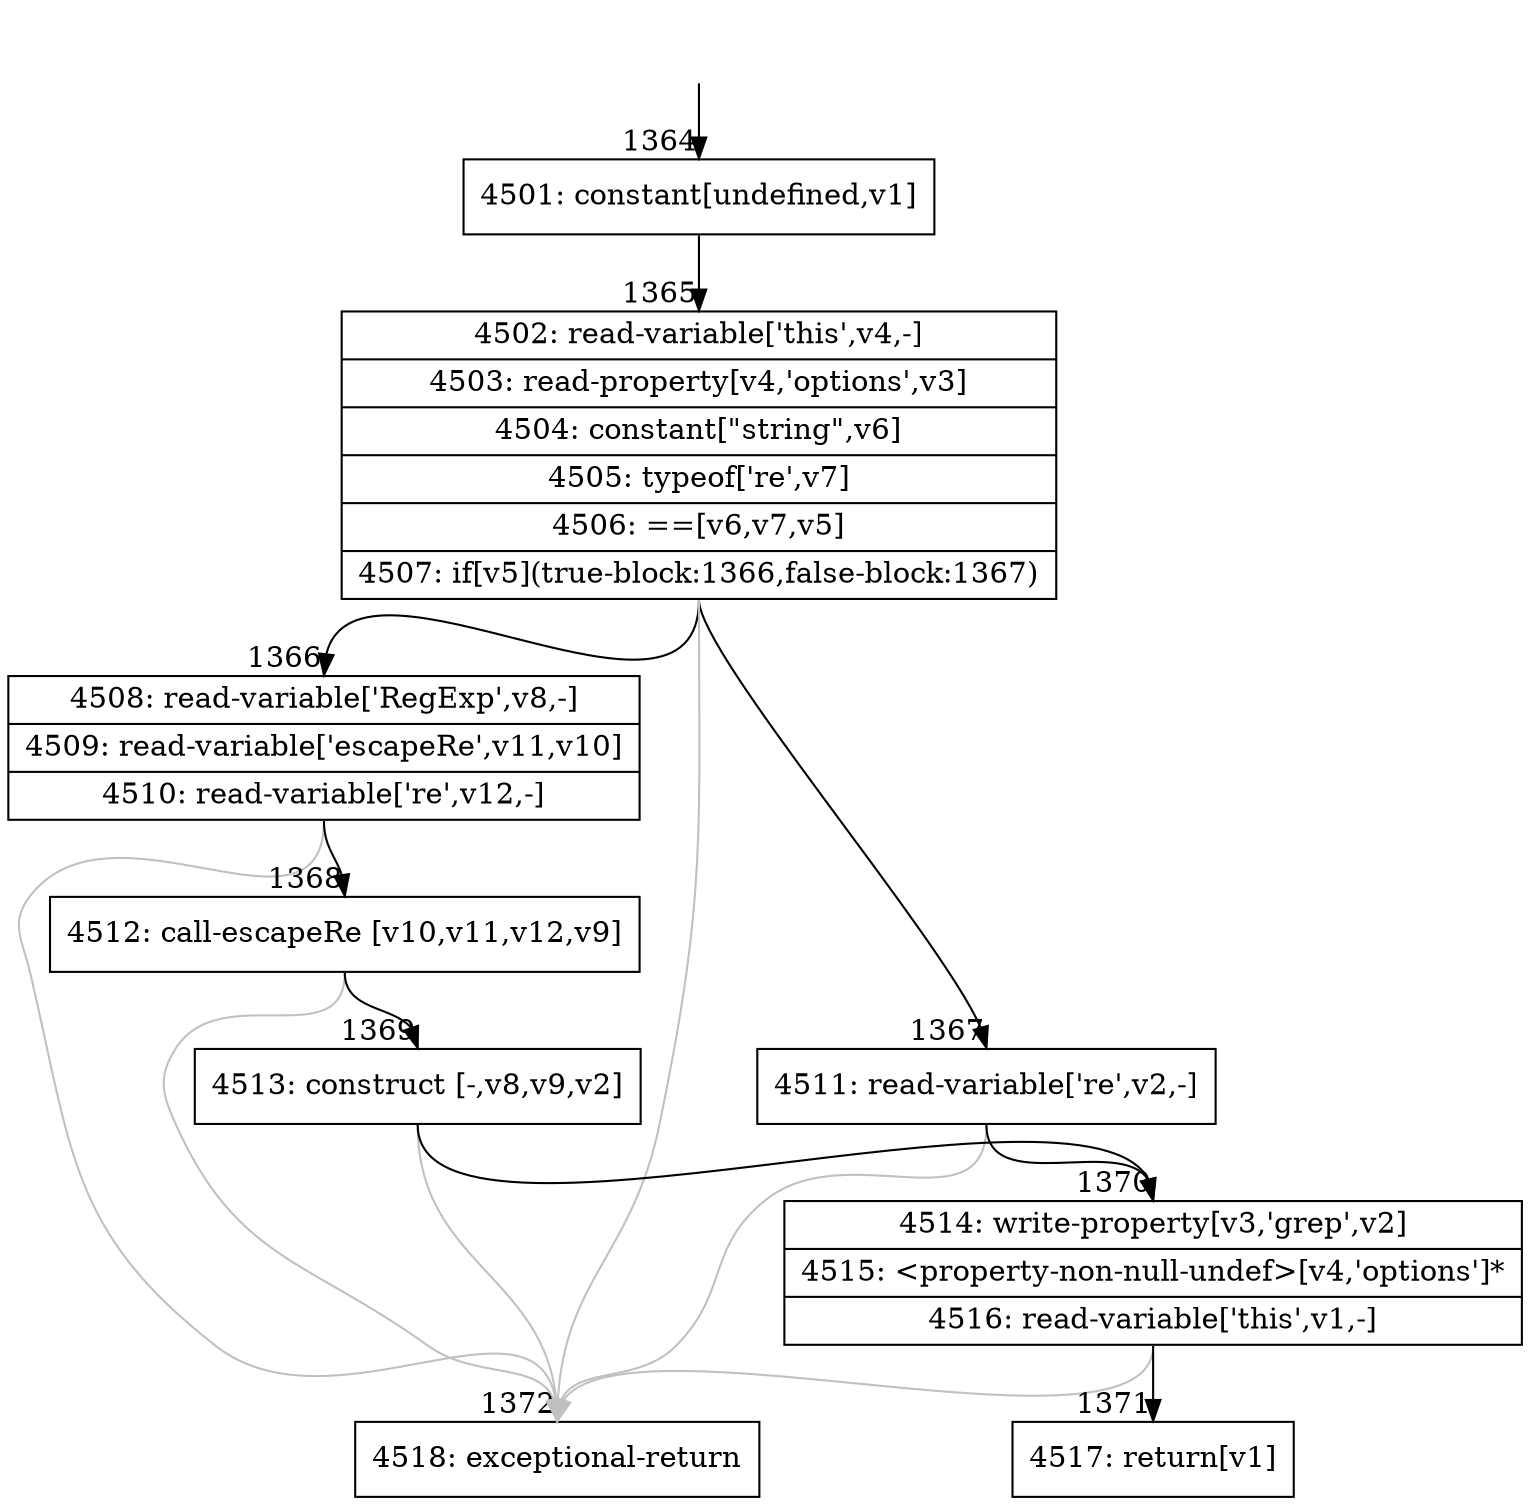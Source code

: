 digraph {
rankdir="TD"
BB_entry126[shape=none,label=""];
BB_entry126 -> BB1364 [tailport=s, headport=n, headlabel="    1364"]
BB1364 [shape=record label="{4501: constant[undefined,v1]}" ] 
BB1364 -> BB1365 [tailport=s, headport=n, headlabel="      1365"]
BB1365 [shape=record label="{4502: read-variable['this',v4,-]|4503: read-property[v4,'options',v3]|4504: constant[\"string\",v6]|4505: typeof['re',v7]|4506: ==[v6,v7,v5]|4507: if[v5](true-block:1366,false-block:1367)}" ] 
BB1365 -> BB1366 [tailport=s, headport=n, headlabel="      1366"]
BB1365 -> BB1367 [tailport=s, headport=n, headlabel="      1367"]
BB1365 -> BB1372 [tailport=s, headport=n, color=gray, headlabel="      1372"]
BB1366 [shape=record label="{4508: read-variable['RegExp',v8,-]|4509: read-variable['escapeRe',v11,v10]|4510: read-variable['re',v12,-]}" ] 
BB1366 -> BB1368 [tailport=s, headport=n, headlabel="      1368"]
BB1366 -> BB1372 [tailport=s, headport=n, color=gray]
BB1367 [shape=record label="{4511: read-variable['re',v2,-]}" ] 
BB1367 -> BB1370 [tailport=s, headport=n, headlabel="      1370"]
BB1367 -> BB1372 [tailport=s, headport=n, color=gray]
BB1368 [shape=record label="{4512: call-escapeRe [v10,v11,v12,v9]}" ] 
BB1368 -> BB1369 [tailport=s, headport=n, headlabel="      1369"]
BB1368 -> BB1372 [tailport=s, headport=n, color=gray]
BB1369 [shape=record label="{4513: construct [-,v8,v9,v2]}" ] 
BB1369 -> BB1370 [tailport=s, headport=n]
BB1369 -> BB1372 [tailport=s, headport=n, color=gray]
BB1370 [shape=record label="{4514: write-property[v3,'grep',v2]|4515: \<property-non-null-undef\>[v4,'options']*|4516: read-variable['this',v1,-]}" ] 
BB1370 -> BB1371 [tailport=s, headport=n, headlabel="      1371"]
BB1370 -> BB1372 [tailport=s, headport=n, color=gray]
BB1371 [shape=record label="{4517: return[v1]}" ] 
BB1372 [shape=record label="{4518: exceptional-return}" ] 
//#$~ 1638
}
